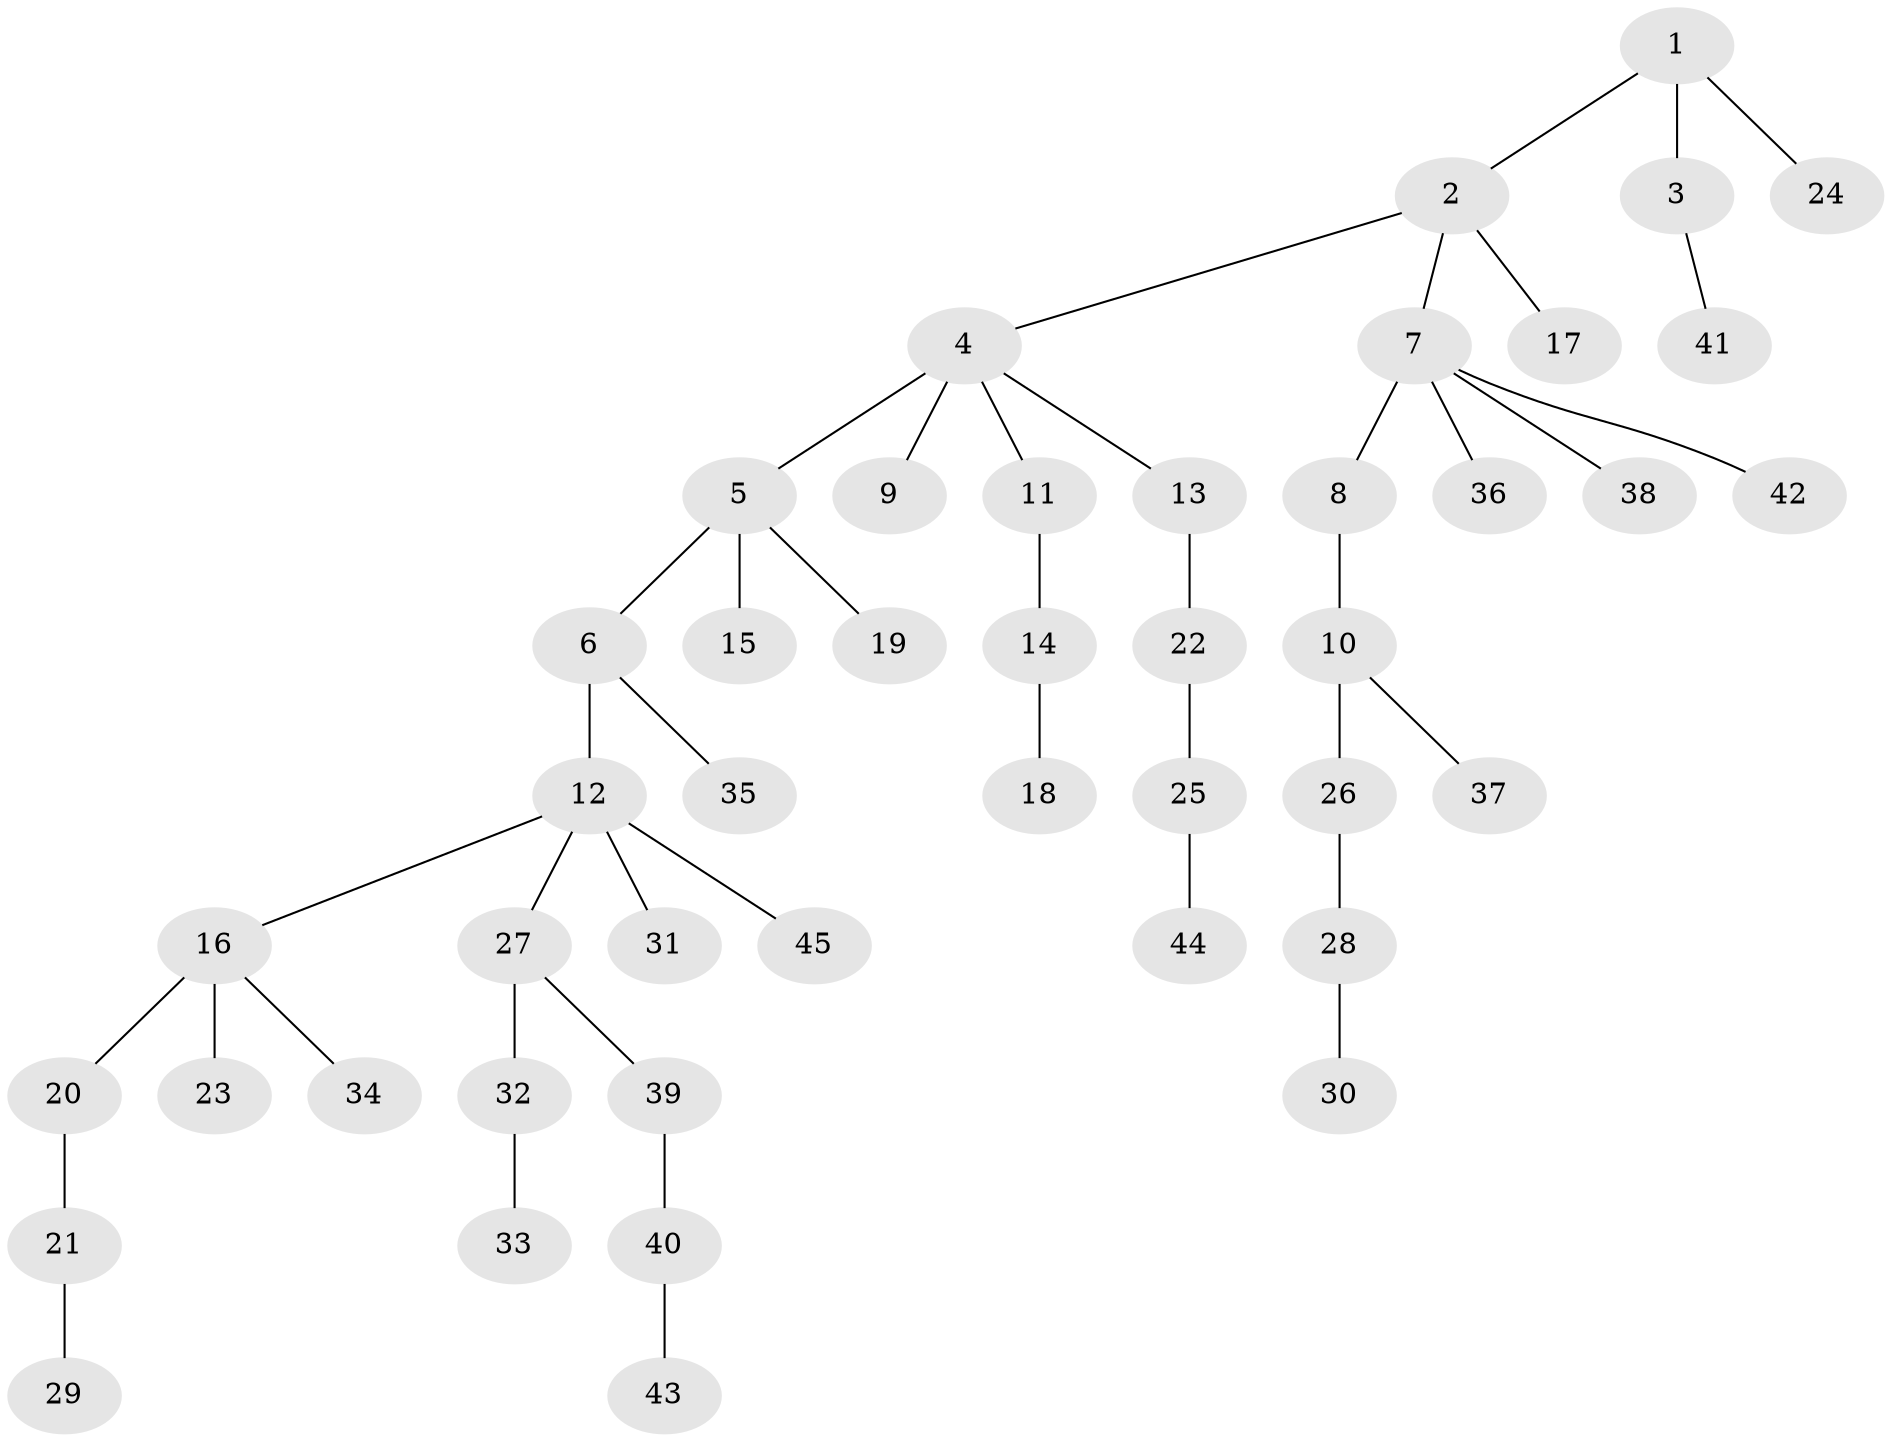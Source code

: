// original degree distribution, {5: 0.040268456375838924, 4: 0.04697986577181208, 6: 0.013422818791946308, 8: 0.013422818791946308, 3: 0.12751677852348994, 2: 0.2684563758389262, 1: 0.4899328859060403}
// Generated by graph-tools (version 1.1) at 2025/51/03/04/25 22:51:27]
// undirected, 45 vertices, 44 edges
graph export_dot {
  node [color=gray90,style=filled];
  1;
  2;
  3;
  4;
  5;
  6;
  7;
  8;
  9;
  10;
  11;
  12;
  13;
  14;
  15;
  16;
  17;
  18;
  19;
  20;
  21;
  22;
  23;
  24;
  25;
  26;
  27;
  28;
  29;
  30;
  31;
  32;
  33;
  34;
  35;
  36;
  37;
  38;
  39;
  40;
  41;
  42;
  43;
  44;
  45;
  1 -- 2 [weight=1.0];
  1 -- 3 [weight=1.0];
  1 -- 24 [weight=1.0];
  2 -- 4 [weight=1.0];
  2 -- 7 [weight=1.0];
  2 -- 17 [weight=1.0];
  3 -- 41 [weight=1.0];
  4 -- 5 [weight=1.0];
  4 -- 9 [weight=2.0];
  4 -- 11 [weight=1.0];
  4 -- 13 [weight=1.0];
  5 -- 6 [weight=1.0];
  5 -- 15 [weight=1.0];
  5 -- 19 [weight=1.0];
  6 -- 12 [weight=4.0];
  6 -- 35 [weight=1.0];
  7 -- 8 [weight=2.0];
  7 -- 36 [weight=1.0];
  7 -- 38 [weight=1.0];
  7 -- 42 [weight=1.0];
  8 -- 10 [weight=1.0];
  10 -- 26 [weight=2.0];
  10 -- 37 [weight=1.0];
  11 -- 14 [weight=1.0];
  12 -- 16 [weight=1.0];
  12 -- 27 [weight=1.0];
  12 -- 31 [weight=1.0];
  12 -- 45 [weight=1.0];
  13 -- 22 [weight=2.0];
  14 -- 18 [weight=1.0];
  16 -- 20 [weight=1.0];
  16 -- 23 [weight=3.0];
  16 -- 34 [weight=1.0];
  20 -- 21 [weight=1.0];
  21 -- 29 [weight=1.0];
  22 -- 25 [weight=1.0];
  25 -- 44 [weight=1.0];
  26 -- 28 [weight=1.0];
  27 -- 32 [weight=1.0];
  27 -- 39 [weight=1.0];
  28 -- 30 [weight=3.0];
  32 -- 33 [weight=1.0];
  39 -- 40 [weight=1.0];
  40 -- 43 [weight=1.0];
}
